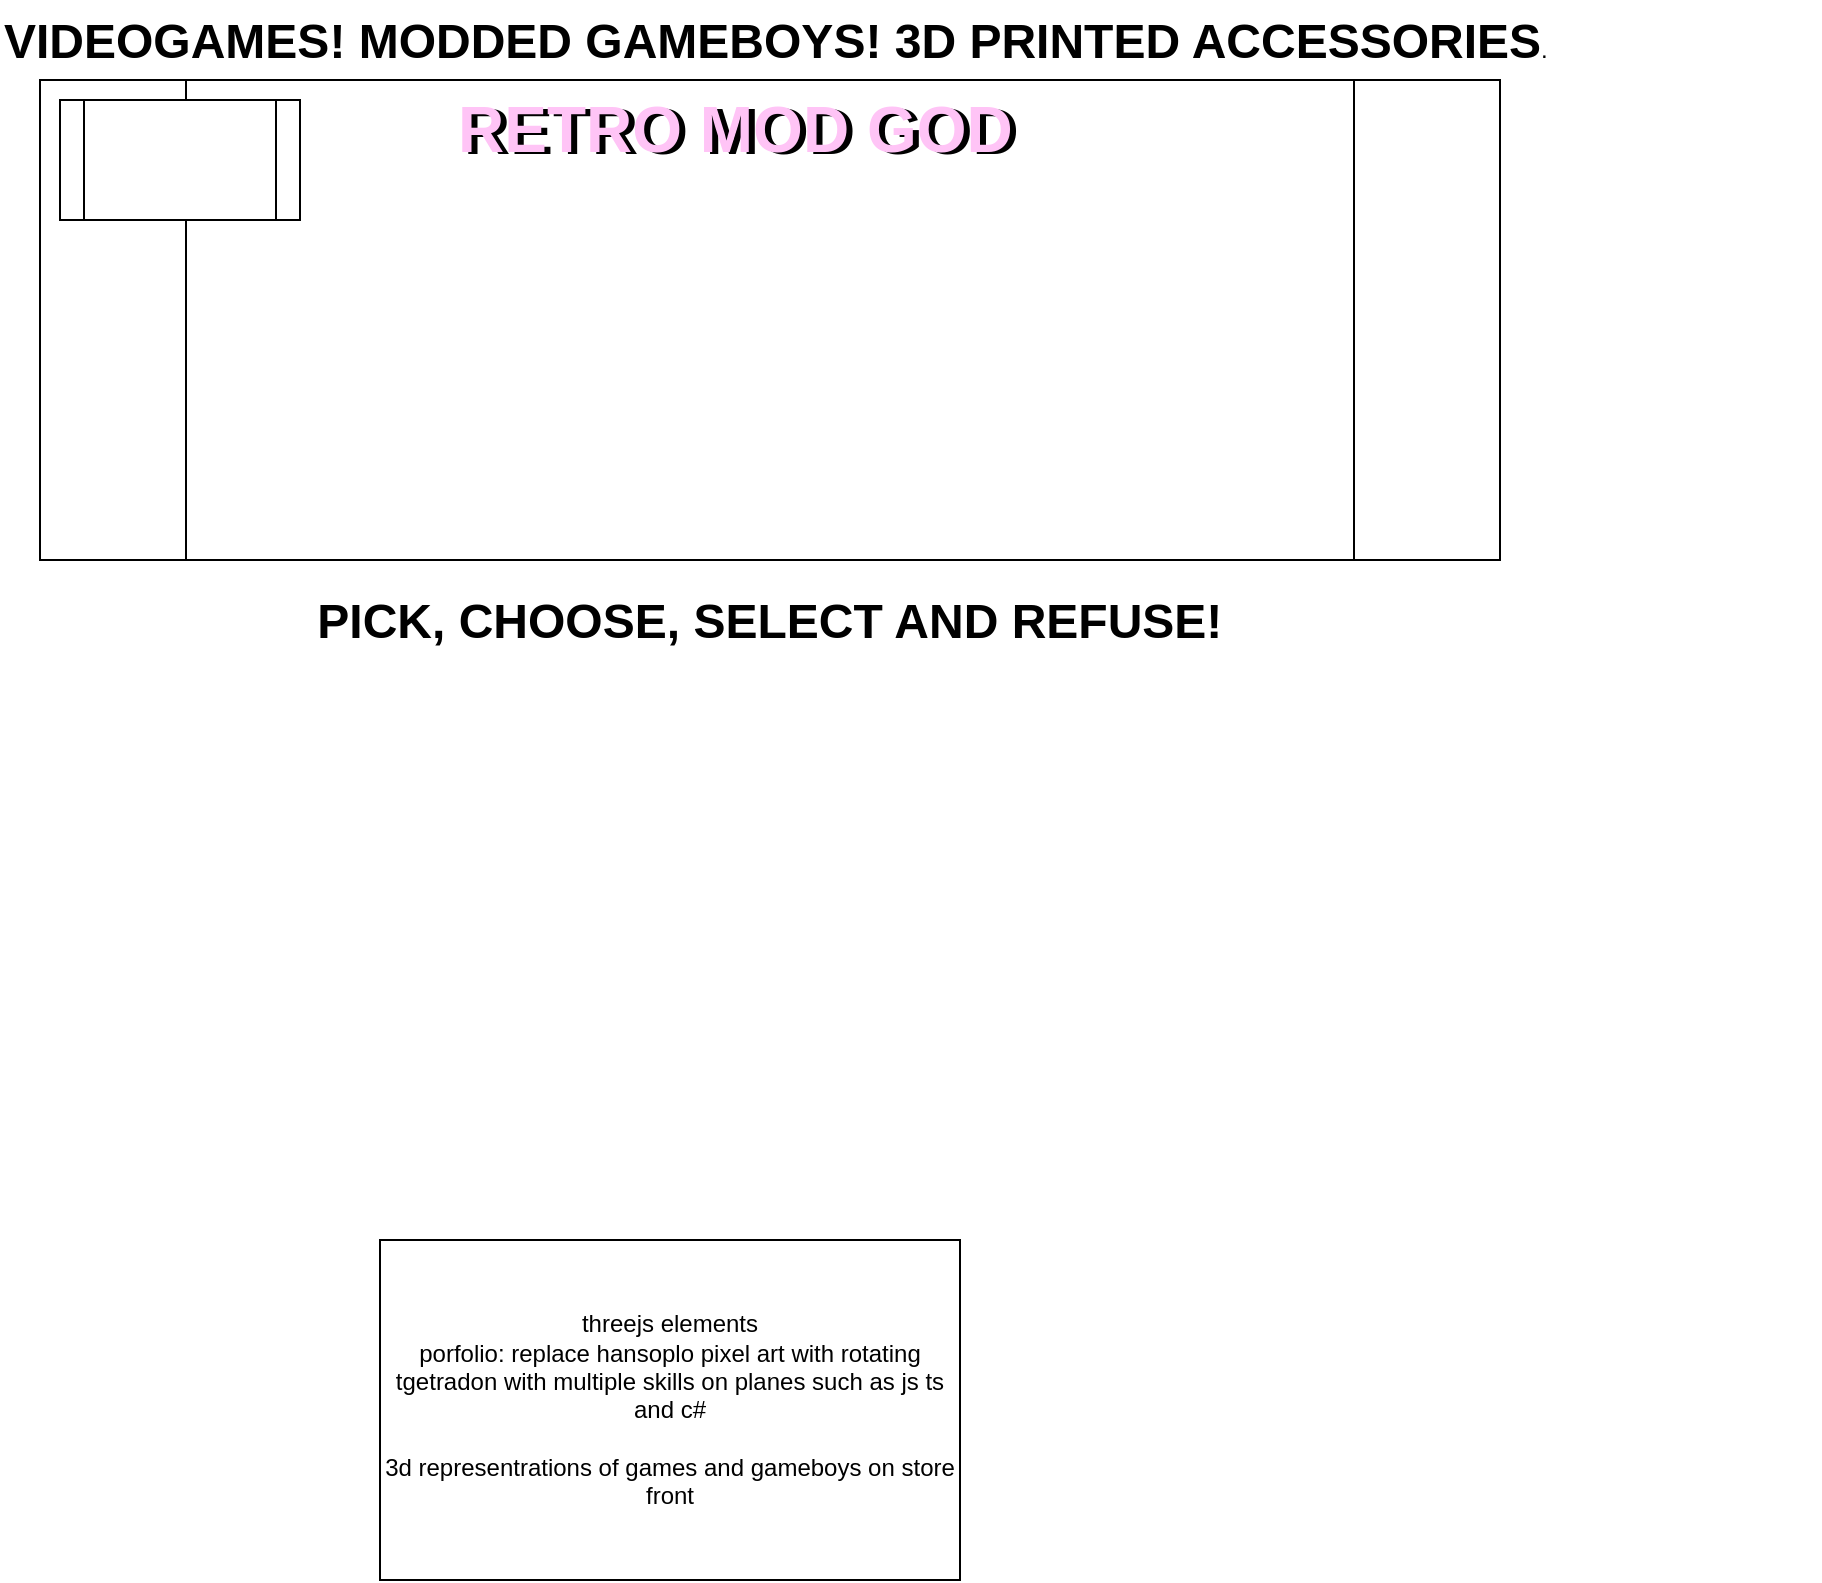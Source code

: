 <mxfile version="26.0.6">
  <diagram name="Page-1" id="0FqAyG7qyWvGr8D5NbYA">
    <mxGraphModel dx="924" dy="556" grid="1" gridSize="10" guides="1" tooltips="1" connect="1" arrows="1" fold="1" page="1" pageScale="1" pageWidth="850" pageHeight="1100" math="0" shadow="0">
      <root>
        <mxCell id="0" />
        <mxCell id="1" parent="0" />
        <mxCell id="s3SAf-UdSn6TOK4YolAB-1" value="" style="shape=process;whiteSpace=wrap;html=1;backgroundOutline=1;" parent="1" vertex="1">
          <mxGeometry x="70" y="70" width="730" height="240" as="geometry" />
        </mxCell>
        <mxCell id="s3SAf-UdSn6TOK4YolAB-2" value="&lt;h1 style=&quot;text-align: center; margin-top: 0px;&quot;&gt;VIDEOGAMES! MODDED GAMEBOYS! 3D PRINTED ACCESSORIES&lt;span style=&quot;background-color: transparent; color: light-dark(rgb(0, 0, 0), rgb(255, 255, 255)); font-size: 12px; font-weight: normal; text-align: left;&quot;&gt;.&lt;/span&gt;&lt;/h1&gt;" style="text;html=1;whiteSpace=wrap;overflow=hidden;rounded=0;" parent="1" vertex="1">
          <mxGeometry x="50" y="30" width="790" height="120" as="geometry" />
        </mxCell>
        <mxCell id="s3SAf-UdSn6TOK4YolAB-3" value="&lt;h1 style=&quot;text-align: center; margin-top: 0px;&quot;&gt;&amp;nbsp;PICK, CHOOSE, SELECT AND REFUSE!&lt;/h1&gt;" style="text;html=1;whiteSpace=wrap;overflow=hidden;rounded=0;" parent="1" vertex="1">
          <mxGeometry x="200" y="320" width="680" height="120" as="geometry" />
        </mxCell>
        <mxCell id="s3SAf-UdSn6TOK4YolAB-4" value="" style="shape=process;whiteSpace=wrap;html=1;backgroundOutline=1;" parent="1" vertex="1">
          <mxGeometry x="80" y="80" width="120" height="60" as="geometry" />
        </mxCell>
        <mxCell id="s3SAf-UdSn6TOK4YolAB-5" value="&lt;h1 style=&quot;text-align: center; margin-top: 0px;&quot;&gt;&lt;font style=&quot;font-size: 32px;&quot;&gt;RETRO MOD GOD&lt;/font&gt;&lt;/h1&gt;" style="text;html=1;whiteSpace=wrap;overflow=hidden;rounded=0;" parent="1" vertex="1">
          <mxGeometry x="280" y="70" width="680" height="120" as="geometry" />
        </mxCell>
        <mxCell id="s3SAf-UdSn6TOK4YolAB-6" value="&lt;h1 style=&quot;text-align: center; margin-top: 0px;&quot;&gt;&lt;font style=&quot;font-size: 32px; color: rgb(255, 196, 246);&quot;&gt;RETRO MOD GOD&lt;/font&gt;&lt;/h1&gt;" style="text;html=1;whiteSpace=wrap;overflow=hidden;rounded=0;" parent="1" vertex="1">
          <mxGeometry x="277" y="69" width="680" height="120" as="geometry" />
        </mxCell>
        <mxCell id="kUoyLtrpSKkgsi-hgrao-1" value="threejs elements&lt;div&gt;porfolio: replace hansoplo pixel art with rotating tgetradon with multiple skills on planes such as js ts and c#&lt;/div&gt;&lt;div&gt;&lt;br&gt;&lt;/div&gt;&lt;div&gt;3d representrations of games and gameboys on store front&lt;/div&gt;" style="rounded=0;whiteSpace=wrap;html=1;" vertex="1" parent="1">
          <mxGeometry x="240" y="650" width="290" height="170" as="geometry" />
        </mxCell>
      </root>
    </mxGraphModel>
  </diagram>
</mxfile>
